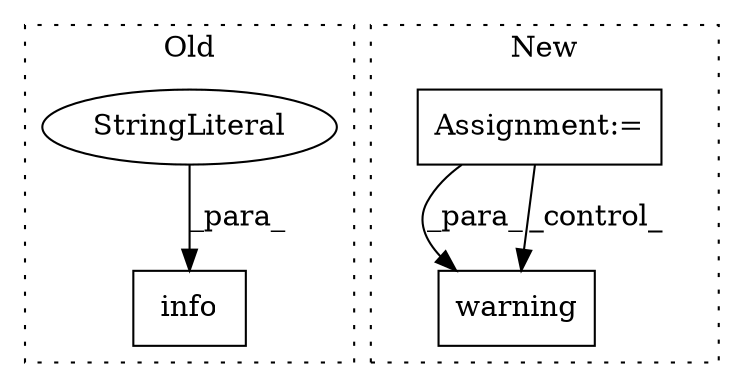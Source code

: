 digraph G {
subgraph cluster0 {
1 [label="info" a="32" s="2830,2867" l="5,1" shape="box"];
3 [label="StringLiteral" a="45" s="2835" l="19" shape="ellipse"];
label = "Old";
style="dotted";
}
subgraph cluster1 {
2 [label="warning" a="32" s="3417,3472" l="8,1" shape="box"];
4 [label="Assignment:=" a="7" s="3140,3251" l="71,2" shape="box"];
label = "New";
style="dotted";
}
3 -> 1 [label="_para_"];
4 -> 2 [label="_para_"];
4 -> 2 [label="_control_"];
}